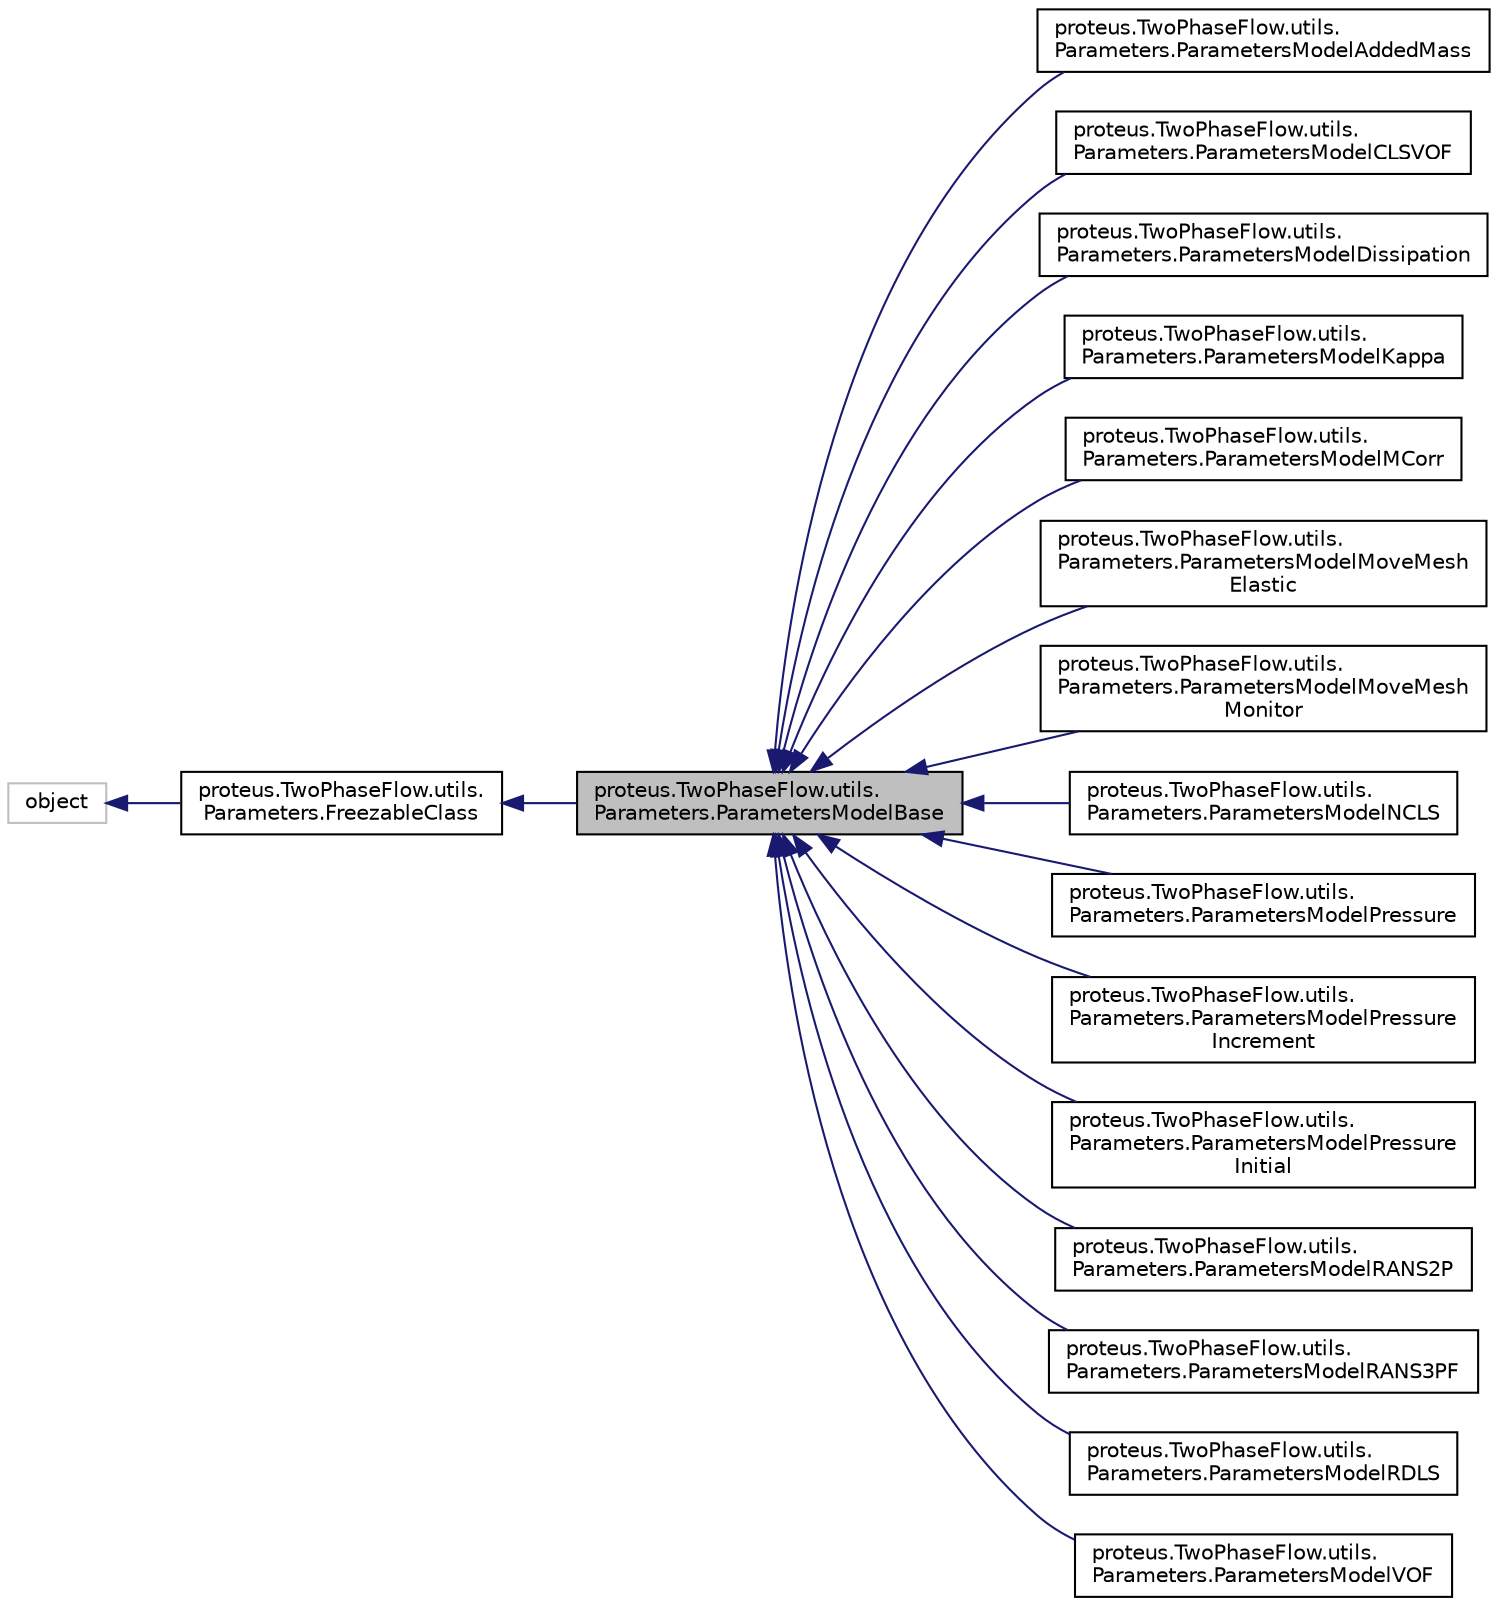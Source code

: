 digraph "proteus.TwoPhaseFlow.utils.Parameters.ParametersModelBase"
{
 // LATEX_PDF_SIZE
  edge [fontname="Helvetica",fontsize="10",labelfontname="Helvetica",labelfontsize="10"];
  node [fontname="Helvetica",fontsize="10",shape=record];
  rankdir="LR";
  Node1 [label="proteus.TwoPhaseFlow.utils.\lParameters.ParametersModelBase",height=0.2,width=0.4,color="black", fillcolor="grey75", style="filled", fontcolor="black",tooltip=" "];
  Node2 -> Node1 [dir="back",color="midnightblue",fontsize="10",style="solid",fontname="Helvetica"];
  Node2 [label="proteus.TwoPhaseFlow.utils.\lParameters.FreezableClass",height=0.2,width=0.4,color="black", fillcolor="white", style="filled",URL="$d1/d0b/classproteus_1_1TwoPhaseFlow_1_1utils_1_1Parameters_1_1FreezableClass.html",tooltip=" "];
  Node3 -> Node2 [dir="back",color="midnightblue",fontsize="10",style="solid",fontname="Helvetica"];
  Node3 [label="object",height=0.2,width=0.4,color="grey75", fillcolor="white", style="filled",tooltip=" "];
  Node1 -> Node4 [dir="back",color="midnightblue",fontsize="10",style="solid",fontname="Helvetica"];
  Node4 [label="proteus.TwoPhaseFlow.utils.\lParameters.ParametersModelAddedMass",height=0.2,width=0.4,color="black", fillcolor="white", style="filled",URL="$d8/d8e/classproteus_1_1TwoPhaseFlow_1_1utils_1_1Parameters_1_1ParametersModelAddedMass.html",tooltip=" "];
  Node1 -> Node5 [dir="back",color="midnightblue",fontsize="10",style="solid",fontname="Helvetica"];
  Node5 [label="proteus.TwoPhaseFlow.utils.\lParameters.ParametersModelCLSVOF",height=0.2,width=0.4,color="black", fillcolor="white", style="filled",URL="$d4/db1/classproteus_1_1TwoPhaseFlow_1_1utils_1_1Parameters_1_1ParametersModelCLSVOF.html",tooltip=" "];
  Node1 -> Node6 [dir="back",color="midnightblue",fontsize="10",style="solid",fontname="Helvetica"];
  Node6 [label="proteus.TwoPhaseFlow.utils.\lParameters.ParametersModelDissipation",height=0.2,width=0.4,color="black", fillcolor="white", style="filled",URL="$d8/d67/classproteus_1_1TwoPhaseFlow_1_1utils_1_1Parameters_1_1ParametersModelDissipation.html",tooltip=" "];
  Node1 -> Node7 [dir="back",color="midnightblue",fontsize="10",style="solid",fontname="Helvetica"];
  Node7 [label="proteus.TwoPhaseFlow.utils.\lParameters.ParametersModelKappa",height=0.2,width=0.4,color="black", fillcolor="white", style="filled",URL="$d1/d90/classproteus_1_1TwoPhaseFlow_1_1utils_1_1Parameters_1_1ParametersModelKappa.html",tooltip=" "];
  Node1 -> Node8 [dir="back",color="midnightblue",fontsize="10",style="solid",fontname="Helvetica"];
  Node8 [label="proteus.TwoPhaseFlow.utils.\lParameters.ParametersModelMCorr",height=0.2,width=0.4,color="black", fillcolor="white", style="filled",URL="$da/d07/classproteus_1_1TwoPhaseFlow_1_1utils_1_1Parameters_1_1ParametersModelMCorr.html",tooltip=" "];
  Node1 -> Node9 [dir="back",color="midnightblue",fontsize="10",style="solid",fontname="Helvetica"];
  Node9 [label="proteus.TwoPhaseFlow.utils.\lParameters.ParametersModelMoveMesh\lElastic",height=0.2,width=0.4,color="black", fillcolor="white", style="filled",URL="$d1/d15/classproteus_1_1TwoPhaseFlow_1_1utils_1_1Parameters_1_1ParametersModelMoveMeshElastic.html",tooltip=" "];
  Node1 -> Node10 [dir="back",color="midnightblue",fontsize="10",style="solid",fontname="Helvetica"];
  Node10 [label="proteus.TwoPhaseFlow.utils.\lParameters.ParametersModelMoveMesh\lMonitor",height=0.2,width=0.4,color="black", fillcolor="white", style="filled",URL="$d7/d14/classproteus_1_1TwoPhaseFlow_1_1utils_1_1Parameters_1_1ParametersModelMoveMeshMonitor.html",tooltip=" "];
  Node1 -> Node11 [dir="back",color="midnightblue",fontsize="10",style="solid",fontname="Helvetica"];
  Node11 [label="proteus.TwoPhaseFlow.utils.\lParameters.ParametersModelNCLS",height=0.2,width=0.4,color="black", fillcolor="white", style="filled",URL="$d3/db0/classproteus_1_1TwoPhaseFlow_1_1utils_1_1Parameters_1_1ParametersModelNCLS.html",tooltip=" "];
  Node1 -> Node12 [dir="back",color="midnightblue",fontsize="10",style="solid",fontname="Helvetica"];
  Node12 [label="proteus.TwoPhaseFlow.utils.\lParameters.ParametersModelPressure",height=0.2,width=0.4,color="black", fillcolor="white", style="filled",URL="$db/d31/classproteus_1_1TwoPhaseFlow_1_1utils_1_1Parameters_1_1ParametersModelPressure.html",tooltip=" "];
  Node1 -> Node13 [dir="back",color="midnightblue",fontsize="10",style="solid",fontname="Helvetica"];
  Node13 [label="proteus.TwoPhaseFlow.utils.\lParameters.ParametersModelPressure\lIncrement",height=0.2,width=0.4,color="black", fillcolor="white", style="filled",URL="$d7/df4/classproteus_1_1TwoPhaseFlow_1_1utils_1_1Parameters_1_1ParametersModelPressureIncrement.html",tooltip=" "];
  Node1 -> Node14 [dir="back",color="midnightblue",fontsize="10",style="solid",fontname="Helvetica"];
  Node14 [label="proteus.TwoPhaseFlow.utils.\lParameters.ParametersModelPressure\lInitial",height=0.2,width=0.4,color="black", fillcolor="white", style="filled",URL="$d5/d7f/classproteus_1_1TwoPhaseFlow_1_1utils_1_1Parameters_1_1ParametersModelPressureInitial.html",tooltip=" "];
  Node1 -> Node15 [dir="back",color="midnightblue",fontsize="10",style="solid",fontname="Helvetica"];
  Node15 [label="proteus.TwoPhaseFlow.utils.\lParameters.ParametersModelRANS2P",height=0.2,width=0.4,color="black", fillcolor="white", style="filled",URL="$d6/d1c/classproteus_1_1TwoPhaseFlow_1_1utils_1_1Parameters_1_1ParametersModelRANS2P.html",tooltip=" "];
  Node1 -> Node16 [dir="back",color="midnightblue",fontsize="10",style="solid",fontname="Helvetica"];
  Node16 [label="proteus.TwoPhaseFlow.utils.\lParameters.ParametersModelRANS3PF",height=0.2,width=0.4,color="black", fillcolor="white", style="filled",URL="$d1/dfa/classproteus_1_1TwoPhaseFlow_1_1utils_1_1Parameters_1_1ParametersModelRANS3PF.html",tooltip=" "];
  Node1 -> Node17 [dir="back",color="midnightblue",fontsize="10",style="solid",fontname="Helvetica"];
  Node17 [label="proteus.TwoPhaseFlow.utils.\lParameters.ParametersModelRDLS",height=0.2,width=0.4,color="black", fillcolor="white", style="filled",URL="$dd/dfd/classproteus_1_1TwoPhaseFlow_1_1utils_1_1Parameters_1_1ParametersModelRDLS.html",tooltip=" "];
  Node1 -> Node18 [dir="back",color="midnightblue",fontsize="10",style="solid",fontname="Helvetica"];
  Node18 [label="proteus.TwoPhaseFlow.utils.\lParameters.ParametersModelVOF",height=0.2,width=0.4,color="black", fillcolor="white", style="filled",URL="$d8/ded/classproteus_1_1TwoPhaseFlow_1_1utils_1_1Parameters_1_1ParametersModelVOF.html",tooltip=" "];
}
